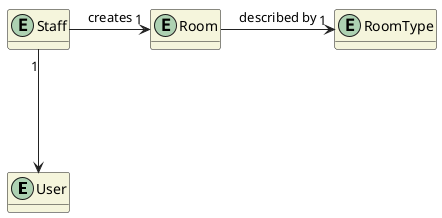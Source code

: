 @startuml

skinparam classAttributeIconSize 0
hide empty attributes
skinparam classBackgroundColor beige
skinparam ArrowColor #222222


entity User  {}
entity Staff {}
entity Room {}
entity RoomType {}

Staff -> "1" Room : creates
User <-up-- "1" Staff
Room -> "1" RoomType : described by


@enduml


